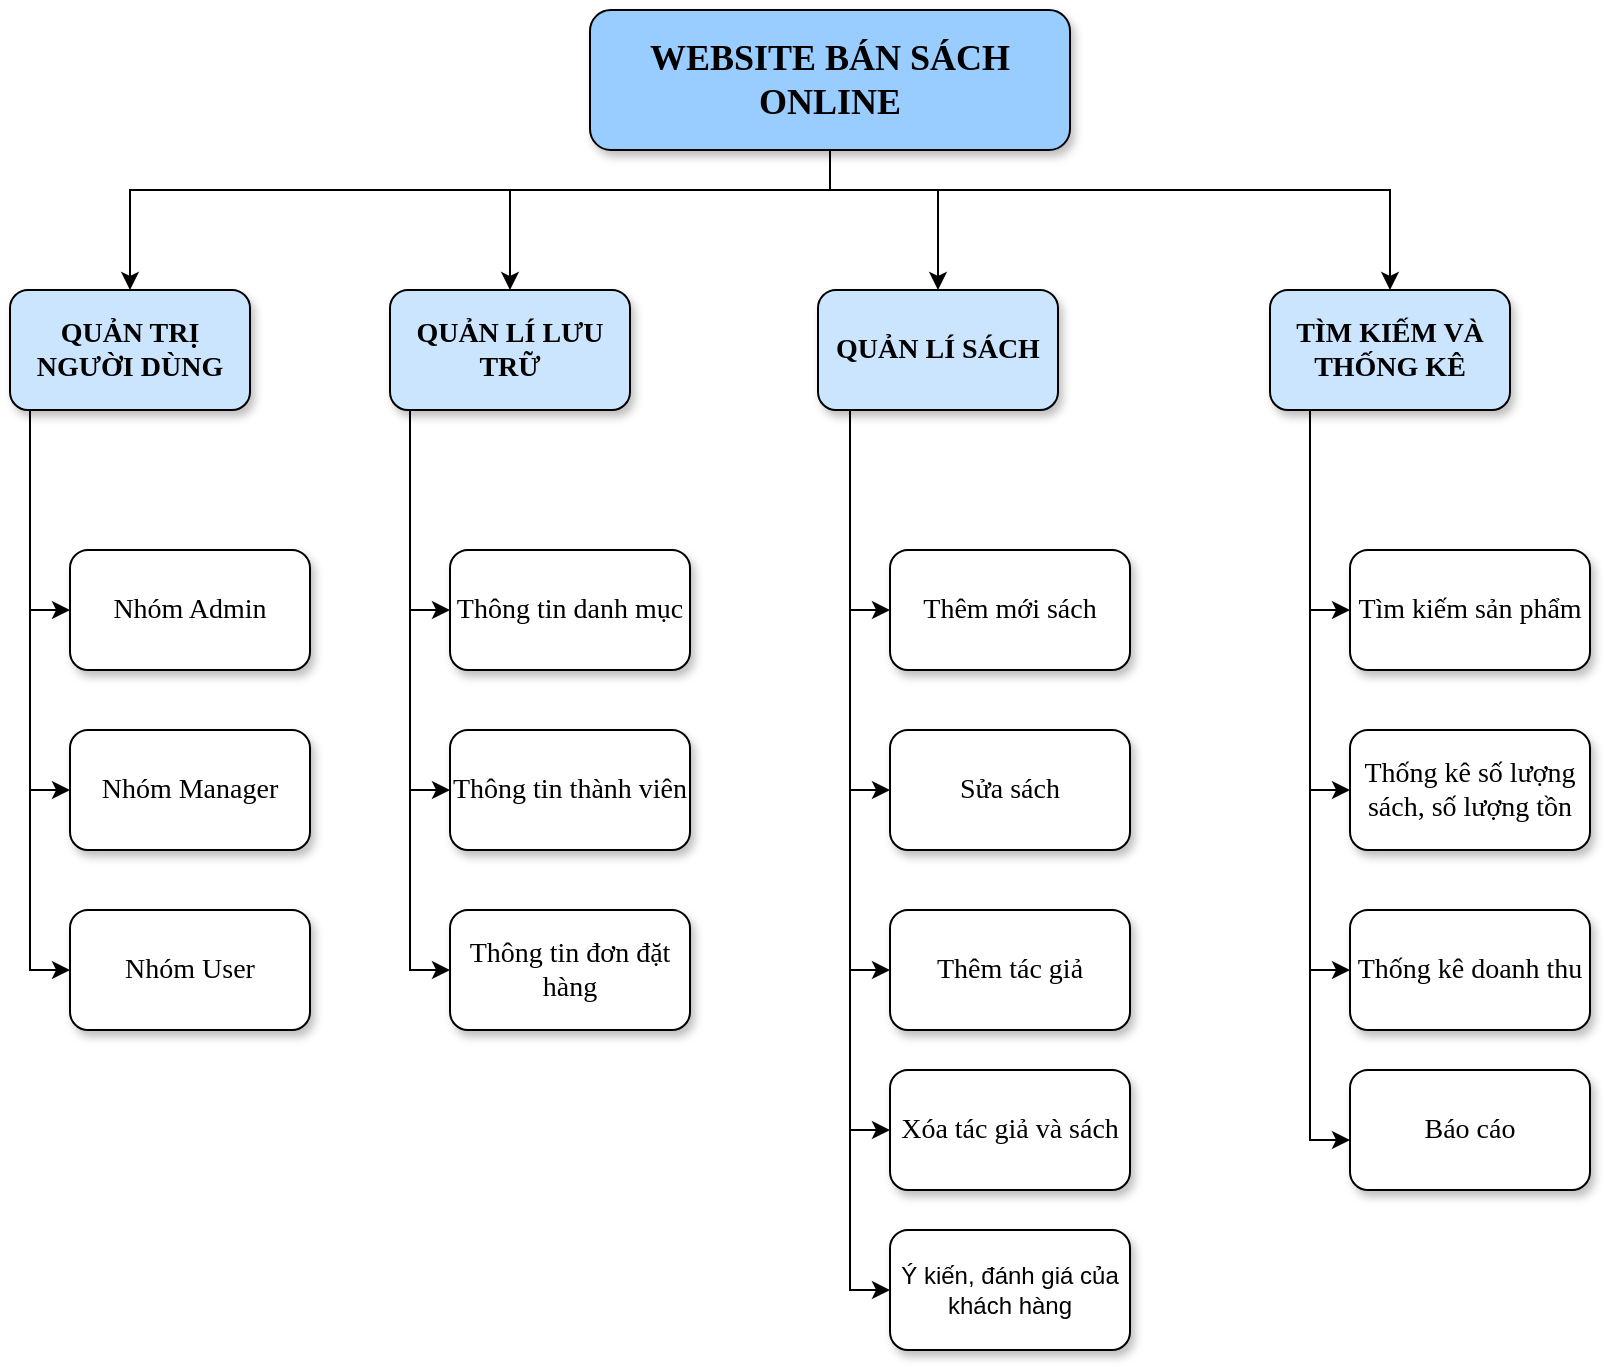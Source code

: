 <mxfile version="20.6.2" type="device"><diagram id="LVxkVlrC0Yi156S1Z-fJ" name="Trang-1"><mxGraphModel dx="1278" dy="521" grid="1" gridSize="10" guides="1" tooltips="1" connect="1" arrows="1" fold="1" page="1" pageScale="1" pageWidth="827" pageHeight="1169" math="0" shadow="0"><root><mxCell id="0"/><mxCell id="1" parent="0"/><mxCell id="aKuu9Rr4ds2yUlxAOBXA-22" style="edgeStyle=orthogonalEdgeStyle;rounded=0;orthogonalLoop=1;jettySize=auto;html=1;fontFamily=Times New Roman;fontSize=14;" parent="1" source="aKuu9Rr4ds2yUlxAOBXA-1" target="aKuu9Rr4ds2yUlxAOBXA-2" edge="1"><mxGeometry relative="1" as="geometry"><Array as="points"><mxPoint x="420" y="110"/><mxPoint x="70" y="110"/></Array></mxGeometry></mxCell><mxCell id="aKuu9Rr4ds2yUlxAOBXA-23" style="edgeStyle=orthogonalEdgeStyle;rounded=0;orthogonalLoop=1;jettySize=auto;html=1;entryX=0.5;entryY=0;entryDx=0;entryDy=0;fontFamily=Times New Roman;fontSize=14;" parent="1" source="aKuu9Rr4ds2yUlxAOBXA-1" target="aKuu9Rr4ds2yUlxAOBXA-3" edge="1"><mxGeometry relative="1" as="geometry"><Array as="points"><mxPoint x="420" y="110"/><mxPoint x="260" y="110"/></Array></mxGeometry></mxCell><mxCell id="aKuu9Rr4ds2yUlxAOBXA-25" style="edgeStyle=orthogonalEdgeStyle;rounded=0;orthogonalLoop=1;jettySize=auto;html=1;fontFamily=Times New Roman;fontSize=14;" parent="1" source="aKuu9Rr4ds2yUlxAOBXA-1" target="aKuu9Rr4ds2yUlxAOBXA-5" edge="1"><mxGeometry relative="1" as="geometry"><Array as="points"><mxPoint x="420" y="110"/><mxPoint x="700" y="110"/></Array></mxGeometry></mxCell><mxCell id="aKuu9Rr4ds2yUlxAOBXA-26" style="edgeStyle=orthogonalEdgeStyle;rounded=0;orthogonalLoop=1;jettySize=auto;html=1;entryX=0.5;entryY=0;entryDx=0;entryDy=0;fontFamily=Times New Roman;fontSize=14;" parent="1" source="aKuu9Rr4ds2yUlxAOBXA-1" target="aKuu9Rr4ds2yUlxAOBXA-4" edge="1"><mxGeometry relative="1" as="geometry"><Array as="points"><mxPoint x="420" y="110"/><mxPoint x="474" y="110"/></Array></mxGeometry></mxCell><mxCell id="aKuu9Rr4ds2yUlxAOBXA-1" value="&lt;font style=&quot;font-size: 18px;&quot; face=&quot;Times New Roman&quot;&gt;&lt;b style=&quot;&quot;&gt;WEBSITE BÁN SÁCH ONLINE&lt;/b&gt;&lt;/font&gt;" style="rounded=1;whiteSpace=wrap;html=1;fillColor=#99CCFF;shadow=1;" parent="1" vertex="1"><mxGeometry x="300" y="20" width="240" height="70" as="geometry"/></mxCell><mxCell id="aKuu9Rr4ds2yUlxAOBXA-27" style="edgeStyle=orthogonalEdgeStyle;rounded=0;orthogonalLoop=1;jettySize=auto;html=1;entryX=0;entryY=0.5;entryDx=0;entryDy=0;fontFamily=Times New Roman;fontSize=14;" parent="1" source="aKuu9Rr4ds2yUlxAOBXA-2" target="aKuu9Rr4ds2yUlxAOBXA-6" edge="1"><mxGeometry relative="1" as="geometry"><Array as="points"><mxPoint x="20" y="320"/></Array></mxGeometry></mxCell><mxCell id="aKuu9Rr4ds2yUlxAOBXA-28" style="edgeStyle=orthogonalEdgeStyle;rounded=0;orthogonalLoop=1;jettySize=auto;html=1;entryX=0;entryY=0.5;entryDx=0;entryDy=0;fontFamily=Times New Roman;fontSize=14;" parent="1" source="aKuu9Rr4ds2yUlxAOBXA-2" target="aKuu9Rr4ds2yUlxAOBXA-7" edge="1"><mxGeometry relative="1" as="geometry"><Array as="points"><mxPoint x="20" y="410"/></Array></mxGeometry></mxCell><mxCell id="aKuu9Rr4ds2yUlxAOBXA-29" style="edgeStyle=orthogonalEdgeStyle;rounded=0;orthogonalLoop=1;jettySize=auto;html=1;entryX=0;entryY=0.5;entryDx=0;entryDy=0;fontFamily=Times New Roman;fontSize=14;" parent="1" source="aKuu9Rr4ds2yUlxAOBXA-2" target="aKuu9Rr4ds2yUlxAOBXA-8" edge="1"><mxGeometry relative="1" as="geometry"><Array as="points"><mxPoint x="20" y="500"/></Array></mxGeometry></mxCell><mxCell id="aKuu9Rr4ds2yUlxAOBXA-2" value="&lt;font face=&quot;Times New Roman&quot;&gt;&lt;span style=&quot;font-size: 14px;&quot;&gt;&lt;b&gt;QUẢN TRỊ NGƯỜI DÙNG&lt;/b&gt;&lt;/span&gt;&lt;/font&gt;" style="rounded=1;whiteSpace=wrap;html=1;fillColor=#CCE5FF;shadow=1;" parent="1" vertex="1"><mxGeometry x="10" y="160" width="120" height="60" as="geometry"/></mxCell><mxCell id="aKuu9Rr4ds2yUlxAOBXA-31" style="edgeStyle=orthogonalEdgeStyle;rounded=0;orthogonalLoop=1;jettySize=auto;html=1;entryX=0;entryY=0.5;entryDx=0;entryDy=0;fontFamily=Times New Roman;fontSize=14;" parent="1" source="aKuu9Rr4ds2yUlxAOBXA-3" target="aKuu9Rr4ds2yUlxAOBXA-10" edge="1"><mxGeometry relative="1" as="geometry"><Array as="points"><mxPoint x="210" y="320"/></Array></mxGeometry></mxCell><mxCell id="aKuu9Rr4ds2yUlxAOBXA-32" style="edgeStyle=orthogonalEdgeStyle;rounded=0;orthogonalLoop=1;jettySize=auto;html=1;entryX=0;entryY=0.5;entryDx=0;entryDy=0;fontFamily=Times New Roman;fontSize=14;" parent="1" source="aKuu9Rr4ds2yUlxAOBXA-3" target="aKuu9Rr4ds2yUlxAOBXA-11" edge="1"><mxGeometry relative="1" as="geometry"><Array as="points"><mxPoint x="210" y="410"/></Array></mxGeometry></mxCell><mxCell id="aKuu9Rr4ds2yUlxAOBXA-33" style="edgeStyle=orthogonalEdgeStyle;rounded=0;orthogonalLoop=1;jettySize=auto;html=1;entryX=0;entryY=0.5;entryDx=0;entryDy=0;fontFamily=Times New Roman;fontSize=14;" parent="1" source="aKuu9Rr4ds2yUlxAOBXA-3" target="aKuu9Rr4ds2yUlxAOBXA-12" edge="1"><mxGeometry relative="1" as="geometry"><Array as="points"><mxPoint x="210" y="500"/></Array></mxGeometry></mxCell><mxCell id="aKuu9Rr4ds2yUlxAOBXA-3" value="&lt;font face=&quot;Times New Roman&quot;&gt;&lt;span style=&quot;font-size: 14px;&quot;&gt;&lt;b&gt;QUẢN LÍ LƯU TRỮ&lt;/b&gt;&lt;/span&gt;&lt;/font&gt;" style="rounded=1;whiteSpace=wrap;html=1;fillColor=#CCE5FF;shadow=1;" parent="1" vertex="1"><mxGeometry x="200" y="160" width="120" height="60" as="geometry"/></mxCell><mxCell id="aKuu9Rr4ds2yUlxAOBXA-34" style="edgeStyle=orthogonalEdgeStyle;rounded=0;orthogonalLoop=1;jettySize=auto;html=1;entryX=0;entryY=0.5;entryDx=0;entryDy=0;fontFamily=Times New Roman;fontSize=14;" parent="1" source="aKuu9Rr4ds2yUlxAOBXA-4" target="aKuu9Rr4ds2yUlxAOBXA-13" edge="1"><mxGeometry relative="1" as="geometry"><Array as="points"><mxPoint x="430" y="320"/></Array></mxGeometry></mxCell><mxCell id="aKuu9Rr4ds2yUlxAOBXA-35" style="edgeStyle=orthogonalEdgeStyle;rounded=0;orthogonalLoop=1;jettySize=auto;html=1;entryX=0;entryY=0.5;entryDx=0;entryDy=0;fontFamily=Times New Roman;fontSize=14;" parent="1" source="aKuu9Rr4ds2yUlxAOBXA-4" target="aKuu9Rr4ds2yUlxAOBXA-14" edge="1"><mxGeometry relative="1" as="geometry"><Array as="points"><mxPoint x="430" y="410"/></Array></mxGeometry></mxCell><mxCell id="aKuu9Rr4ds2yUlxAOBXA-36" style="edgeStyle=orthogonalEdgeStyle;rounded=0;orthogonalLoop=1;jettySize=auto;html=1;entryX=0;entryY=0.5;entryDx=0;entryDy=0;fontFamily=Times New Roman;fontSize=14;" parent="1" source="aKuu9Rr4ds2yUlxAOBXA-4" target="aKuu9Rr4ds2yUlxAOBXA-15" edge="1"><mxGeometry relative="1" as="geometry"><Array as="points"><mxPoint x="430" y="500"/></Array></mxGeometry></mxCell><mxCell id="aKuu9Rr4ds2yUlxAOBXA-37" style="edgeStyle=orthogonalEdgeStyle;rounded=0;orthogonalLoop=1;jettySize=auto;html=1;entryX=0;entryY=0.5;entryDx=0;entryDy=0;fontFamily=Times New Roman;fontSize=14;" parent="1" source="aKuu9Rr4ds2yUlxAOBXA-4" target="aKuu9Rr4ds2yUlxAOBXA-16" edge="1"><mxGeometry relative="1" as="geometry"><Array as="points"><mxPoint x="430" y="580"/></Array></mxGeometry></mxCell><mxCell id="aKuu9Rr4ds2yUlxAOBXA-38" style="edgeStyle=orthogonalEdgeStyle;rounded=0;orthogonalLoop=1;jettySize=auto;html=1;entryX=0;entryY=0.5;entryDx=0;entryDy=0;fontFamily=Times New Roman;fontSize=14;" parent="1" source="aKuu9Rr4ds2yUlxAOBXA-4" target="aKuu9Rr4ds2yUlxAOBXA-17" edge="1"><mxGeometry relative="1" as="geometry"><Array as="points"><mxPoint x="430" y="660"/></Array></mxGeometry></mxCell><mxCell id="aKuu9Rr4ds2yUlxAOBXA-4" value="&lt;font style=&quot;font-size: 14px;&quot; face=&quot;Times New Roman&quot;&gt;&lt;b&gt;QUẢN LÍ SÁCH&lt;/b&gt;&lt;/font&gt;" style="rounded=1;whiteSpace=wrap;html=1;fillColor=#CCE5FF;shadow=1;" parent="1" vertex="1"><mxGeometry x="414" y="160" width="120" height="60" as="geometry"/></mxCell><mxCell id="aKuu9Rr4ds2yUlxAOBXA-39" style="edgeStyle=orthogonalEdgeStyle;rounded=0;orthogonalLoop=1;jettySize=auto;html=1;entryX=0;entryY=0.5;entryDx=0;entryDy=0;fontFamily=Times New Roman;fontSize=14;" parent="1" source="aKuu9Rr4ds2yUlxAOBXA-5" target="aKuu9Rr4ds2yUlxAOBXA-18" edge="1"><mxGeometry relative="1" as="geometry"><Array as="points"><mxPoint x="660" y="320"/></Array></mxGeometry></mxCell><mxCell id="aKuu9Rr4ds2yUlxAOBXA-40" style="edgeStyle=orthogonalEdgeStyle;rounded=0;orthogonalLoop=1;jettySize=auto;html=1;entryX=0;entryY=0.5;entryDx=0;entryDy=0;fontFamily=Times New Roman;fontSize=14;" parent="1" source="aKuu9Rr4ds2yUlxAOBXA-5" target="aKuu9Rr4ds2yUlxAOBXA-19" edge="1"><mxGeometry relative="1" as="geometry"><Array as="points"><mxPoint x="660" y="410"/></Array></mxGeometry></mxCell><mxCell id="aKuu9Rr4ds2yUlxAOBXA-41" style="edgeStyle=orthogonalEdgeStyle;rounded=0;orthogonalLoop=1;jettySize=auto;html=1;entryX=0;entryY=0.5;entryDx=0;entryDy=0;fontFamily=Times New Roman;fontSize=14;" parent="1" source="aKuu9Rr4ds2yUlxAOBXA-5" target="aKuu9Rr4ds2yUlxAOBXA-20" edge="1"><mxGeometry relative="1" as="geometry"><Array as="points"><mxPoint x="660" y="500"/></Array></mxGeometry></mxCell><mxCell id="aKuu9Rr4ds2yUlxAOBXA-42" style="edgeStyle=orthogonalEdgeStyle;rounded=0;orthogonalLoop=1;jettySize=auto;html=1;entryX=0;entryY=0.5;entryDx=0;entryDy=0;fontFamily=Times New Roman;fontSize=14;" parent="1" source="aKuu9Rr4ds2yUlxAOBXA-5" edge="1"><mxGeometry relative="1" as="geometry"><Array as="points"><mxPoint x="660" y="585"/></Array><mxPoint x="680" y="585" as="targetPoint"/></mxGeometry></mxCell><mxCell id="aKuu9Rr4ds2yUlxAOBXA-5" value="&lt;font style=&quot;font-size: 14px;&quot; face=&quot;Times New Roman&quot;&gt;&lt;b&gt;TÌM KIẾM VÀ THỐNG KÊ&lt;/b&gt;&lt;/font&gt;" style="rounded=1;whiteSpace=wrap;html=1;fillColor=#CCE5FF;shadow=1;" parent="1" vertex="1"><mxGeometry x="640" y="160" width="120" height="60" as="geometry"/></mxCell><mxCell id="aKuu9Rr4ds2yUlxAOBXA-6" value="&lt;font face=&quot;Times New Roman&quot;&gt;&lt;span style=&quot;font-size: 14px;&quot;&gt;Nhóm Admin&lt;/span&gt;&lt;/font&gt;" style="rounded=1;whiteSpace=wrap;html=1;shadow=1;" parent="1" vertex="1"><mxGeometry x="40" y="290" width="120" height="60" as="geometry"/></mxCell><mxCell id="aKuu9Rr4ds2yUlxAOBXA-7" value="&lt;font style=&quot;font-size: 14px;&quot; face=&quot;Times New Roman&quot;&gt;Nhóm Manager&lt;/font&gt;" style="rounded=1;whiteSpace=wrap;html=1;shadow=1;" parent="1" vertex="1"><mxGeometry x="40" y="380" width="120" height="60" as="geometry"/></mxCell><mxCell id="aKuu9Rr4ds2yUlxAOBXA-8" value="&lt;font style=&quot;font-size: 14px;&quot; face=&quot;Times New Roman&quot;&gt;Nhóm User&lt;/font&gt;" style="rounded=1;whiteSpace=wrap;html=1;shadow=1;" parent="1" vertex="1"><mxGeometry x="40" y="470" width="120" height="60" as="geometry"/></mxCell><mxCell id="aKuu9Rr4ds2yUlxAOBXA-10" value="&lt;font face=&quot;Times New Roman&quot;&gt;&lt;span style=&quot;font-size: 14px;&quot;&gt;Thông tin danh mục&lt;/span&gt;&lt;/font&gt;" style="rounded=1;whiteSpace=wrap;html=1;shadow=1;" parent="1" vertex="1"><mxGeometry x="230" y="290" width="120" height="60" as="geometry"/></mxCell><mxCell id="aKuu9Rr4ds2yUlxAOBXA-11" value="&lt;font face=&quot;Times New Roman&quot;&gt;&lt;span style=&quot;font-size: 14px;&quot;&gt;Thông tin thành viên&lt;/span&gt;&lt;/font&gt;" style="rounded=1;whiteSpace=wrap;html=1;shadow=1;" parent="1" vertex="1"><mxGeometry x="230" y="380" width="120" height="60" as="geometry"/></mxCell><mxCell id="aKuu9Rr4ds2yUlxAOBXA-12" value="&lt;font face=&quot;Times New Roman&quot;&gt;&lt;span style=&quot;font-size: 14px;&quot;&gt;Thông tin đơn đặt hàng&lt;/span&gt;&lt;/font&gt;" style="rounded=1;whiteSpace=wrap;html=1;shadow=1;" parent="1" vertex="1"><mxGeometry x="230" y="470" width="120" height="60" as="geometry"/></mxCell><mxCell id="aKuu9Rr4ds2yUlxAOBXA-13" value="&lt;font face=&quot;Times New Roman&quot;&gt;&lt;span style=&quot;font-size: 14px;&quot;&gt;Thêm mới sách&lt;/span&gt;&lt;/font&gt;" style="rounded=1;whiteSpace=wrap;html=1;shadow=1;" parent="1" vertex="1"><mxGeometry x="450" y="290" width="120" height="60" as="geometry"/></mxCell><mxCell id="aKuu9Rr4ds2yUlxAOBXA-14" value="&lt;font style=&quot;font-size: 14px;&quot; face=&quot;Times New Roman&quot;&gt;Sửa sách&lt;/font&gt;" style="rounded=1;whiteSpace=wrap;html=1;shadow=1;" parent="1" vertex="1"><mxGeometry x="450" y="380" width="120" height="60" as="geometry"/></mxCell><mxCell id="aKuu9Rr4ds2yUlxAOBXA-15" value="&lt;font style=&quot;font-size: 14px;&quot; face=&quot;Times New Roman&quot;&gt;Thêm tác giả&lt;/font&gt;" style="rounded=1;whiteSpace=wrap;html=1;shadow=1;" parent="1" vertex="1"><mxGeometry x="450" y="470" width="120" height="60" as="geometry"/></mxCell><mxCell id="aKuu9Rr4ds2yUlxAOBXA-16" value="&lt;font face=&quot;Times New Roman&quot;&gt;&lt;span style=&quot;font-size: 14px;&quot;&gt;Xóa tác giả và sách&lt;/span&gt;&lt;/font&gt;" style="rounded=1;whiteSpace=wrap;html=1;shadow=1;" parent="1" vertex="1"><mxGeometry x="450" y="550" width="120" height="60" as="geometry"/></mxCell><mxCell id="aKuu9Rr4ds2yUlxAOBXA-17" value="Ý kiến, đánh giá của khách hàng" style="rounded=1;whiteSpace=wrap;html=1;shadow=1;" parent="1" vertex="1"><mxGeometry x="450" y="630" width="120" height="60" as="geometry"/></mxCell><mxCell id="aKuu9Rr4ds2yUlxAOBXA-18" value="&lt;font style=&quot;font-size: 14px;&quot; face=&quot;Times New Roman&quot;&gt;Tìm kiếm sản phẩm&lt;/font&gt;" style="rounded=1;whiteSpace=wrap;html=1;shadow=1;" parent="1" vertex="1"><mxGeometry x="680" y="290" width="120" height="60" as="geometry"/></mxCell><mxCell id="aKuu9Rr4ds2yUlxAOBXA-19" value="&lt;font style=&quot;font-size: 14px;&quot; face=&quot;Times New Roman&quot;&gt;Thống kê số lượng sách, số lượng tồn&lt;/font&gt;" style="rounded=1;whiteSpace=wrap;html=1;shadow=1;" parent="1" vertex="1"><mxGeometry x="680" y="380" width="120" height="60" as="geometry"/></mxCell><mxCell id="aKuu9Rr4ds2yUlxAOBXA-20" value="&lt;font face=&quot;Times New Roman&quot; style=&quot;font-size: 14px;&quot;&gt;Thống kê doanh thu&lt;/font&gt;" style="rounded=1;whiteSpace=wrap;html=1;shadow=1;" parent="1" vertex="1"><mxGeometry x="680" y="470" width="120" height="60" as="geometry"/></mxCell><mxCell id="WpvV8cUff1-auVVvnMx4-1" value="&lt;font face=&quot;Times New Roman&quot; style=&quot;font-size: 14px;&quot;&gt;Báo cáo&lt;/font&gt;" style="rounded=1;whiteSpace=wrap;html=1;shadow=1;" vertex="1" parent="1"><mxGeometry x="680" y="550" width="120" height="60" as="geometry"/></mxCell></root></mxGraphModel></diagram></mxfile>